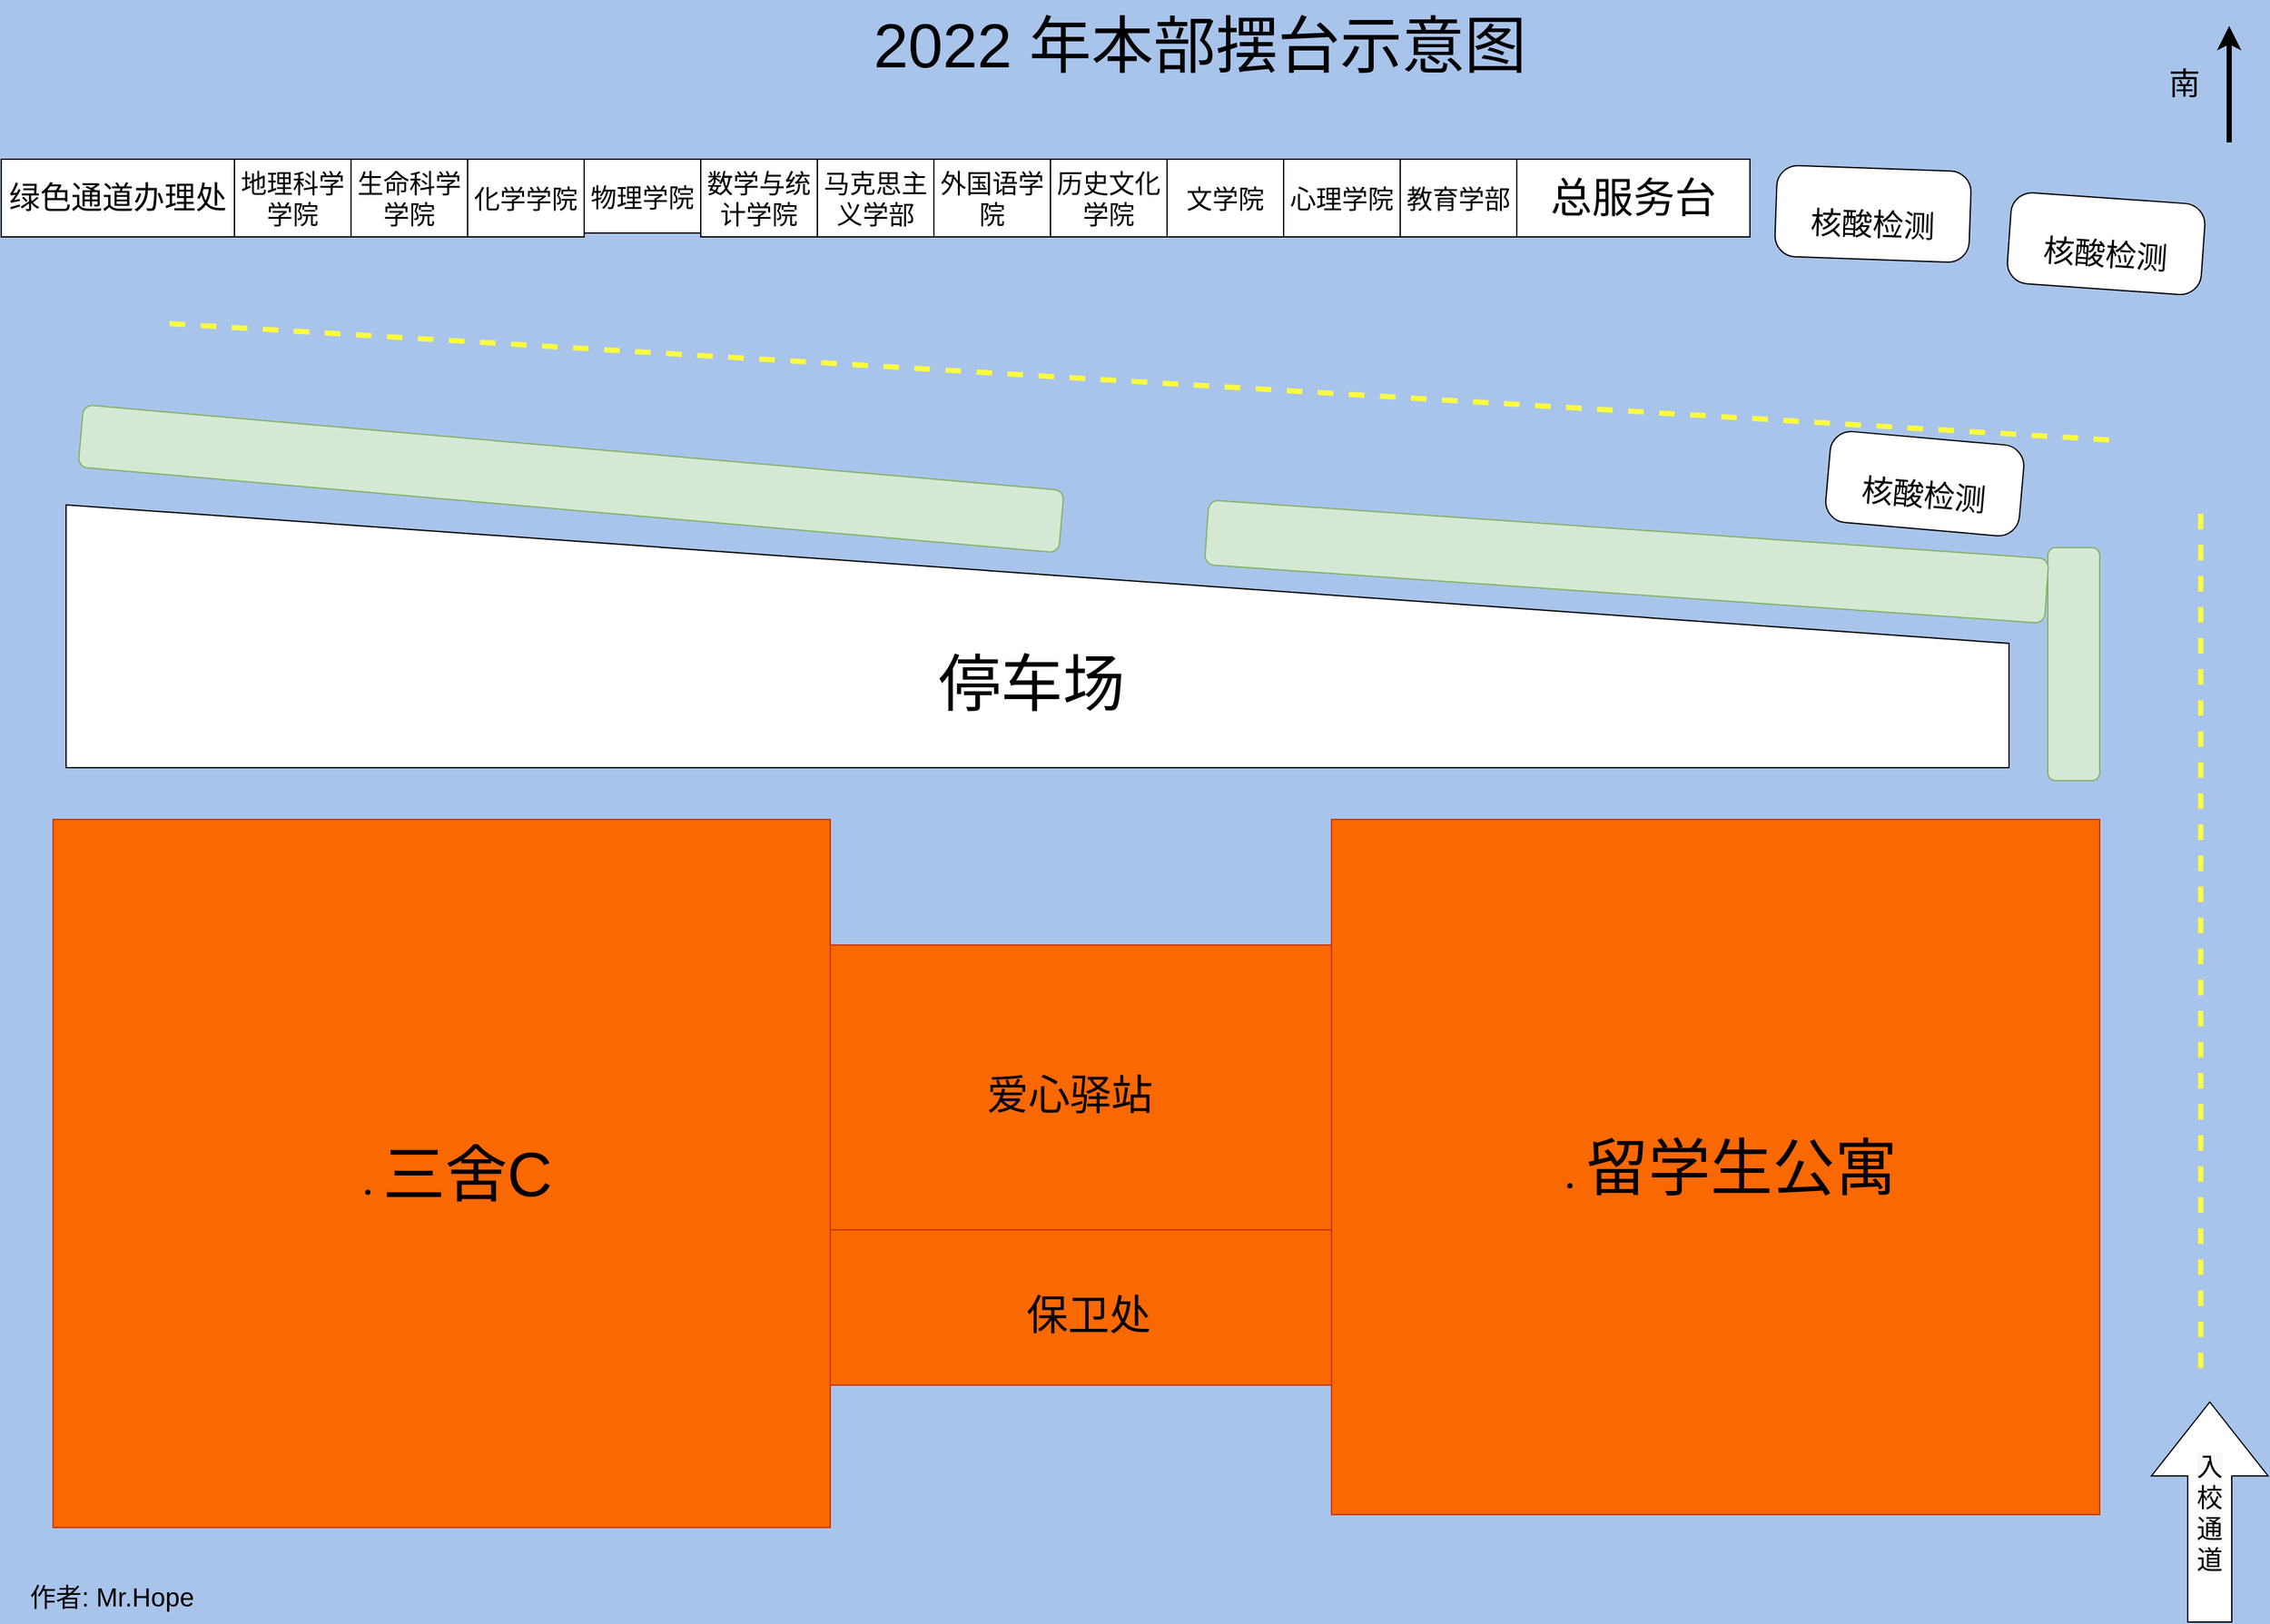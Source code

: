 <mxfile version="20.2.7" type="device"><diagram id="Ui5sOVj6citz6IWkuLqR" name="第 1 页"><mxGraphModel dx="2198" dy="1347" grid="1" gridSize="10" guides="1" tooltips="1" connect="1" arrows="1" fold="1" page="1" pageScale="1" pageWidth="1800" pageHeight="1300" background="#A9C4EB" math="0" shadow="0"><root><mxCell id="0"/><mxCell id="1" parent="0"/><mxCell id="2yhWJLSUOvCclqhOJnbZ-4" value="&lt;font style=&quot;font-size: 32px;&quot;&gt;保卫处&lt;/font&gt;" style="rounded=0;whiteSpace=wrap;html=1;fontSize=48;fillColor=#fa6800;fontColor=#000000;strokeColor=#C73500;" parent="1" vertex="1"><mxGeometry x="637.5" y="980" width="402.5" height="120" as="geometry"/></mxCell><mxCell id="2yhWJLSUOvCclqhOJnbZ-3" value="&lt;font style=&quot;font-size: 32px;&quot;&gt;爱心驿站&lt;/font&gt;" style="rounded=0;whiteSpace=wrap;html=1;fontSize=48;fillColor=#fa6800;fontColor=#000000;strokeColor=#C73500;" parent="1" vertex="1"><mxGeometry x="610" y="760" width="430" height="220" as="geometry"/></mxCell><mxCell id="2yhWJLSUOvCclqhOJnbZ-1" value="&lt;ul&gt;&lt;li&gt;&lt;font style=&quot;font-size: 48px;&quot;&gt;留学生公寓&lt;/font&gt;&lt;/li&gt;&lt;/ul&gt;" style="rounded=0;whiteSpace=wrap;html=1;fillColor=#fa6800;fontColor=#000000;strokeColor=#C73500;" parent="1" vertex="1"><mxGeometry x="1026.94" y="663" width="593.06" height="537" as="geometry"/></mxCell><mxCell id="2yhWJLSUOvCclqhOJnbZ-2" value="&lt;ul&gt;&lt;li&gt;&lt;font style=&quot;font-size: 48px;&quot;&gt;三舍C&lt;/font&gt;&lt;/li&gt;&lt;/ul&gt;" style="rounded=0;whiteSpace=wrap;html=1;fillColor=#fa6800;fontColor=#000000;strokeColor=#C73500;" parent="1" vertex="1"><mxGeometry x="40" y="663" width="600" height="547" as="geometry"/></mxCell><mxCell id="2yhWJLSUOvCclqhOJnbZ-5" value="总服务台" style="rounded=0;whiteSpace=wrap;html=1;fontSize=32;" parent="1" vertex="1"><mxGeometry x="1170" y="153" width="180" height="60" as="geometry"/></mxCell><mxCell id="2yhWJLSUOvCclqhOJnbZ-6" value="教育学部" style="rounded=0;whiteSpace=wrap;html=1;fontSize=20;" parent="1" vertex="1"><mxGeometry x="1080" y="153" width="90" height="60" as="geometry"/></mxCell><mxCell id="2yhWJLSUOvCclqhOJnbZ-7" value="心理学院" style="rounded=0;whiteSpace=wrap;html=1;fontSize=20;" parent="1" vertex="1"><mxGeometry x="990" y="153" width="90" height="60" as="geometry"/></mxCell><mxCell id="2yhWJLSUOvCclqhOJnbZ-8" value="文学院" style="rounded=0;whiteSpace=wrap;html=1;fontSize=20;" parent="1" vertex="1"><mxGeometry x="900" y="153" width="90" height="60" as="geometry"/></mxCell><mxCell id="2yhWJLSUOvCclqhOJnbZ-9" value="历史文化学院" style="rounded=0;whiteSpace=wrap;html=1;fontSize=20;" parent="1" vertex="1"><mxGeometry x="810" y="153" width="90" height="60" as="geometry"/></mxCell><mxCell id="2yhWJLSUOvCclqhOJnbZ-10" value="外国语学院" style="rounded=0;whiteSpace=wrap;html=1;fontSize=20;" parent="1" vertex="1"><mxGeometry x="720" y="153" width="90" height="60" as="geometry"/></mxCell><mxCell id="2yhWJLSUOvCclqhOJnbZ-11" value="马克思主义学部" style="rounded=0;whiteSpace=wrap;html=1;fontSize=20;" parent="1" vertex="1"><mxGeometry x="630" y="153" width="90" height="60" as="geometry"/></mxCell><mxCell id="2yhWJLSUOvCclqhOJnbZ-12" value="数学与统计学院" style="rounded=0;whiteSpace=wrap;html=1;fontSize=20;" parent="1" vertex="1"><mxGeometry x="540" y="153" width="90" height="60" as="geometry"/></mxCell><mxCell id="2yhWJLSUOvCclqhOJnbZ-13" value="物理学院" style="rounded=0;whiteSpace=wrap;html=1;fontSize=20;" parent="1" vertex="1"><mxGeometry x="450" y="153" width="90" height="57" as="geometry"/></mxCell><mxCell id="2yhWJLSUOvCclqhOJnbZ-14" value="生命科学学院" style="rounded=0;whiteSpace=wrap;html=1;fontSize=20;" parent="1" vertex="1"><mxGeometry x="270" y="153" width="90" height="60" as="geometry"/></mxCell><mxCell id="2yhWJLSUOvCclqhOJnbZ-15" value="地理科学学院" style="rounded=0;whiteSpace=wrap;html=1;fontSize=20;" parent="1" vertex="1"><mxGeometry x="180" y="153" width="90" height="60" as="geometry"/></mxCell><mxCell id="2yhWJLSUOvCclqhOJnbZ-16" value="绿色通道办理处" style="rounded=0;whiteSpace=wrap;html=1;fontSize=24;" parent="1" vertex="1"><mxGeometry y="153" width="180" height="60" as="geometry"/></mxCell><mxCell id="2yhWJLSUOvCclqhOJnbZ-18" value="" style="rounded=1;whiteSpace=wrap;html=1;fontSize=24;fillColor=#d5e8d4;strokeColor=#82b366;" parent="1" vertex="1"><mxGeometry x="1580" y="453" width="40" height="180" as="geometry"/></mxCell><mxCell id="2yhWJLSUOvCclqhOJnbZ-19" value="" style="rounded=1;whiteSpace=wrap;html=1;fontSize=24;fillColor=#d5e8d4;strokeColor=#82b366;rotation=5;" parent="1" vertex="1"><mxGeometry x="59.96" y="375.68" width="759.87" height="48.25" as="geometry"/></mxCell><mxCell id="2yhWJLSUOvCclqhOJnbZ-20" value="" style="rounded=1;whiteSpace=wrap;html=1;fontSize=24;fillColor=#d5e8d4;strokeColor=#82b366;rotation=4;" parent="1" vertex="1"><mxGeometry x="929.83" y="438.87" width="650" height="50" as="geometry"/></mxCell><mxCell id="2yhWJLSUOvCclqhOJnbZ-22" value="" style="endArrow=none;dashed=1;html=1;strokeWidth=4;rounded=0;fontSize=48;fillColor=#e3c800;strokeColor=#FCFC3F;startSize=10;jumpSize=3;" parent="1" edge="1"><mxGeometry width="50" height="50" relative="1" as="geometry"><mxPoint x="130" y="280" as="sourcePoint"/><mxPoint x="1630" y="370" as="targetPoint"/></mxGeometry></mxCell><mxCell id="2yhWJLSUOvCclqhOJnbZ-24" value="" style="shape=manualInput;whiteSpace=wrap;html=1;rounded=0;fontSize=48;rotation=0;flipH=1;size=107;" parent="1" vertex="1"><mxGeometry x="50" y="420" width="1500" height="203" as="geometry"/></mxCell><mxCell id="2yhWJLSUOvCclqhOJnbZ-26" value="&lt;font style=&quot;font-size: 24px;&quot;&gt;核酸检测&lt;/font&gt;" style="rounded=1;whiteSpace=wrap;html=1;fontSize=48;rotation=5;arcSize=23;" parent="1" vertex="1"><mxGeometry x="1410" y="368.43" width="150" height="70.44" as="geometry"/></mxCell><mxCell id="2yhWJLSUOvCclqhOJnbZ-27" value="2022 年本部摆台示意图" style="text;html=1;resizable=0;autosize=1;align=center;verticalAlign=middle;points=[];fillColor=none;strokeColor=none;rounded=0;fontSize=48;" parent="1" vertex="1"><mxGeometry x="660" y="30" width="530" height="70" as="geometry"/></mxCell><mxCell id="2yhWJLSUOvCclqhOJnbZ-28" value="" style="endArrow=classic;html=1;rounded=0;fontSize=24;startSize=10;strokeColor=#000000;strokeWidth=4;jumpSize=3;" parent="1" edge="1"><mxGeometry width="50" height="50" relative="1" as="geometry"><mxPoint x="1720" y="140" as="sourcePoint"/><mxPoint x="1720" y="50" as="targetPoint"/></mxGeometry></mxCell><mxCell id="2yhWJLSUOvCclqhOJnbZ-29" value="南" style="text;html=1;resizable=0;autosize=1;align=center;verticalAlign=middle;points=[];fillColor=none;strokeColor=none;rounded=0;fontSize=24;" parent="1" vertex="1"><mxGeometry x="1660" y="75" width="50" height="40" as="geometry"/></mxCell><mxCell id="2yhWJLSUOvCclqhOJnbZ-32" value="&lt;font style=&quot;font-size: 20px;&quot;&gt;作者: Mr.Hope&lt;/font&gt;" style="text;html=1;resizable=0;autosize=1;align=center;verticalAlign=middle;points=[];fillColor=none;strokeColor=none;rounded=0;fontSize=20;" parent="1" vertex="1"><mxGeometry x="10" y="1243" width="150" height="40" as="geometry"/></mxCell><mxCell id="2yhWJLSUOvCclqhOJnbZ-33" value="" style="endArrow=none;dashed=1;html=1;strokeWidth=4;rounded=0;fontSize=48;fillColor=#e3c800;strokeColor=#FCFC3F;startSize=10;jumpSize=3;" parent="1" edge="1"><mxGeometry width="50" height="50" relative="1" as="geometry"><mxPoint x="1698" y="1086.93" as="sourcePoint"/><mxPoint x="1698" y="423.93" as="targetPoint"/></mxGeometry></mxCell><mxCell id="2yhWJLSUOvCclqhOJnbZ-34" value="&lt;span style=&quot;background-color: rgb(248, 249, 250);&quot;&gt;入&lt;br&gt;校&lt;br&gt;通&lt;br&gt;道&lt;/span&gt;" style="shape=singleArrow;direction=west;whiteSpace=wrap;html=1;rounded=0;fontSize=20;rotation=90;arrowWidth=0.378;arrowSize=0.336;horizontal=0;" parent="1" vertex="1"><mxGeometry x="1620" y="1153" width="170" height="90" as="geometry"/></mxCell><mxCell id="2yhWJLSUOvCclqhOJnbZ-36" value="&lt;span style=&quot;font-size: 48px;&quot;&gt;停车场&lt;/span&gt;" style="text;html=1;resizable=0;autosize=1;align=center;verticalAlign=middle;points=[];fillColor=none;strokeColor=none;rounded=0;fontSize=20;" parent="1" vertex="1"><mxGeometry x="710" y="523" width="170" height="70" as="geometry"/></mxCell><mxCell id="2yhWJLSUOvCclqhOJnbZ-37" value="&lt;font style=&quot;font-size: 24px;&quot;&gt;核酸检测&lt;/font&gt;" style="rounded=1;whiteSpace=wrap;html=1;fontSize=48;rotation=4;arcSize=23;" parent="1" vertex="1"><mxGeometry x="1550" y="183" width="150" height="70.44" as="geometry"/></mxCell><mxCell id="2yhWJLSUOvCclqhOJnbZ-38" value="&lt;font style=&quot;font-size: 24px;&quot;&gt;核酸检测&lt;/font&gt;" style="rounded=1;whiteSpace=wrap;html=1;fontSize=48;rotation=2;arcSize=23;" parent="1" vertex="1"><mxGeometry x="1370" y="160" width="150" height="70.44" as="geometry"/></mxCell><mxCell id="vsQ8-shH1Kgp3DYNfaAP-1" value="化学学院" style="rounded=0;whiteSpace=wrap;html=1;fontSize=20;" vertex="1" parent="1"><mxGeometry x="360" y="153" width="90" height="60" as="geometry"/></mxCell></root></mxGraphModel></diagram></mxfile>
